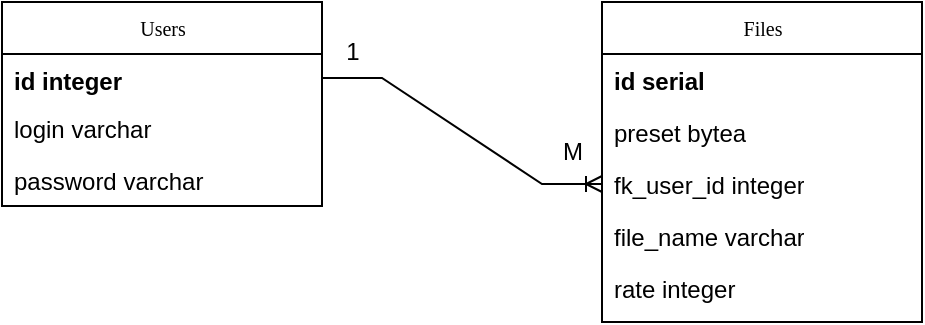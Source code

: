<mxfile version="22.1.17" type="device">
  <diagram name="Page-1" id="c4acf3e9-155e-7222-9cf6-157b1a14988f">
    <mxGraphModel dx="637" dy="295" grid="1" gridSize="10" guides="1" tooltips="1" connect="1" arrows="1" fold="1" page="1" pageScale="1" pageWidth="850" pageHeight="1100" background="none" math="0" shadow="0">
      <root>
        <mxCell id="0" />
        <mxCell id="1" parent="0" />
        <mxCell id="VdynFEXktPkdM6iyMqoo-11" value="Users" style="swimlane;html=1;fontStyle=0;childLayout=stackLayout;horizontal=1;startSize=26;fillColor=none;horizontalStack=0;resizeParent=1;resizeLast=0;collapsible=1;marginBottom=0;swimlaneFillColor=#ffffff;rounded=0;shadow=0;comic=0;labelBackgroundColor=none;strokeWidth=1;fontFamily=Verdana;fontSize=10;align=center;" parent="1" vertex="1">
          <mxGeometry x="180" y="40" width="160" height="102" as="geometry" />
        </mxCell>
        <mxCell id="VdynFEXktPkdM6iyMqoo-12" value="&lt;div style=&quot;&quot;&gt;&lt;span style=&quot;background-color: initial;&quot;&gt;&lt;b&gt;id integer&lt;/b&gt;&lt;/span&gt;&lt;/div&gt;" style="text;html=1;strokeColor=none;fillColor=none;align=left;verticalAlign=top;spacingLeft=4;spacingRight=4;whiteSpace=wrap;overflow=hidden;rotatable=0;points=[[0,0.5],[1,0.5]];portConstraint=eastwest;" parent="VdynFEXktPkdM6iyMqoo-11" vertex="1">
          <mxGeometry y="26" width="160" height="24" as="geometry" />
        </mxCell>
        <mxCell id="VdynFEXktPkdM6iyMqoo-13" value="login varchar" style="text;html=1;strokeColor=none;fillColor=none;align=left;verticalAlign=top;spacingLeft=4;spacingRight=4;whiteSpace=wrap;overflow=hidden;rotatable=0;points=[[0,0.5],[1,0.5]];portConstraint=eastwest;" parent="VdynFEXktPkdM6iyMqoo-11" vertex="1">
          <mxGeometry y="50" width="160" height="26" as="geometry" />
        </mxCell>
        <mxCell id="VdynFEXktPkdM6iyMqoo-14" value="password varchar" style="text;html=1;strokeColor=none;fillColor=none;align=left;verticalAlign=top;spacingLeft=4;spacingRight=4;whiteSpace=wrap;overflow=hidden;rotatable=0;points=[[0,0.5],[1,0.5]];portConstraint=eastwest;" parent="VdynFEXktPkdM6iyMqoo-11" vertex="1">
          <mxGeometry y="76" width="160" height="26" as="geometry" />
        </mxCell>
        <mxCell id="VdynFEXktPkdM6iyMqoo-21" value="Files" style="swimlane;html=1;fontStyle=0;childLayout=stackLayout;horizontal=1;startSize=26;fillColor=none;horizontalStack=0;resizeParent=1;resizeLast=0;collapsible=1;marginBottom=0;swimlaneFillColor=#ffffff;rounded=0;shadow=0;comic=0;labelBackgroundColor=none;strokeWidth=1;fontFamily=Verdana;fontSize=10;align=center;" parent="1" vertex="1">
          <mxGeometry x="480" y="40" width="160" height="160" as="geometry" />
        </mxCell>
        <mxCell id="VdynFEXktPkdM6iyMqoo-22" value="&lt;b&gt;id serial&lt;/b&gt;" style="text;html=1;strokeColor=none;fillColor=none;align=left;verticalAlign=top;spacingLeft=4;spacingRight=4;whiteSpace=wrap;overflow=hidden;rotatable=0;points=[[0,0.5],[1,0.5]];portConstraint=eastwest;" parent="VdynFEXktPkdM6iyMqoo-21" vertex="1">
          <mxGeometry y="26" width="160" height="26" as="geometry" />
        </mxCell>
        <mxCell id="VdynFEXktPkdM6iyMqoo-23" value="preset bytea" style="text;html=1;strokeColor=none;fillColor=none;align=left;verticalAlign=top;spacingLeft=4;spacingRight=4;whiteSpace=wrap;overflow=hidden;rotatable=0;points=[[0,0.5],[1,0.5]];portConstraint=eastwest;" parent="VdynFEXktPkdM6iyMqoo-21" vertex="1">
          <mxGeometry y="52" width="160" height="26" as="geometry" />
        </mxCell>
        <mxCell id="VdynFEXktPkdM6iyMqoo-25" value="fk_user_id integer" style="text;html=1;strokeColor=none;fillColor=none;align=left;verticalAlign=top;spacingLeft=4;spacingRight=4;whiteSpace=wrap;overflow=hidden;rotatable=0;points=[[0,0.5],[1,0.5]];portConstraint=eastwest;" parent="VdynFEXktPkdM6iyMqoo-21" vertex="1">
          <mxGeometry y="78" width="160" height="26" as="geometry" />
        </mxCell>
        <mxCell id="B3aRsOEyzTwl4nQ4htI0-1" value="file_name varchar" style="text;html=1;strokeColor=none;fillColor=none;align=left;verticalAlign=top;spacingLeft=4;spacingRight=4;whiteSpace=wrap;overflow=hidden;rotatable=0;points=[[0,0.5],[1,0.5]];portConstraint=eastwest;" vertex="1" parent="VdynFEXktPkdM6iyMqoo-21">
          <mxGeometry y="104" width="160" height="26" as="geometry" />
        </mxCell>
        <mxCell id="B3aRsOEyzTwl4nQ4htI0-2" value="rate integer" style="text;html=1;strokeColor=none;fillColor=none;align=left;verticalAlign=top;spacingLeft=4;spacingRight=4;whiteSpace=wrap;overflow=hidden;rotatable=0;points=[[0,0.5],[1,0.5]];portConstraint=eastwest;" vertex="1" parent="VdynFEXktPkdM6iyMqoo-21">
          <mxGeometry y="130" width="160" height="26" as="geometry" />
        </mxCell>
        <mxCell id="fFgBQ1HilXyrijszwOBA-3" value="" style="edgeStyle=entityRelationEdgeStyle;fontSize=12;html=1;endArrow=ERoneToMany;rounded=0;exitX=1;exitY=0.5;exitDx=0;exitDy=0;entryX=0;entryY=0.5;entryDx=0;entryDy=0;" parent="1" source="VdynFEXktPkdM6iyMqoo-12" target="VdynFEXktPkdM6iyMqoo-25" edge="1">
          <mxGeometry width="100" height="100" relative="1" as="geometry">
            <mxPoint x="730" y="190" as="sourcePoint" />
            <mxPoint x="830" y="90" as="targetPoint" />
          </mxGeometry>
        </mxCell>
        <mxCell id="fFgBQ1HilXyrijszwOBA-7" value="1" style="text;html=1;align=center;verticalAlign=middle;resizable=0;points=[];autosize=1;strokeColor=none;fillColor=none;" parent="1" vertex="1">
          <mxGeometry x="340" y="50" width="30" height="30" as="geometry" />
        </mxCell>
        <mxCell id="fFgBQ1HilXyrijszwOBA-8" value="M" style="text;html=1;align=center;verticalAlign=middle;resizable=0;points=[];autosize=1;strokeColor=none;fillColor=none;" parent="1" vertex="1">
          <mxGeometry x="450" y="100" width="30" height="30" as="geometry" />
        </mxCell>
      </root>
    </mxGraphModel>
  </diagram>
</mxfile>
